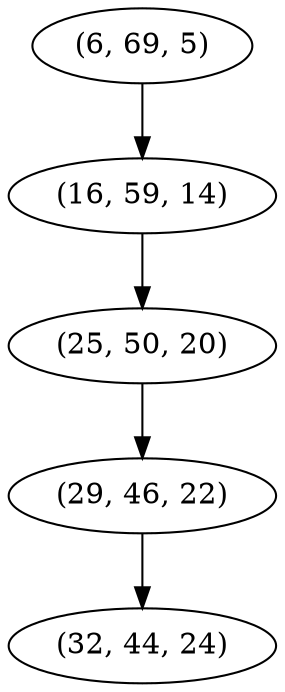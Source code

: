 digraph tree {
    "(6, 69, 5)";
    "(16, 59, 14)";
    "(25, 50, 20)";
    "(29, 46, 22)";
    "(32, 44, 24)";
    "(6, 69, 5)" -> "(16, 59, 14)";
    "(16, 59, 14)" -> "(25, 50, 20)";
    "(25, 50, 20)" -> "(29, 46, 22)";
    "(29, 46, 22)" -> "(32, 44, 24)";
}
